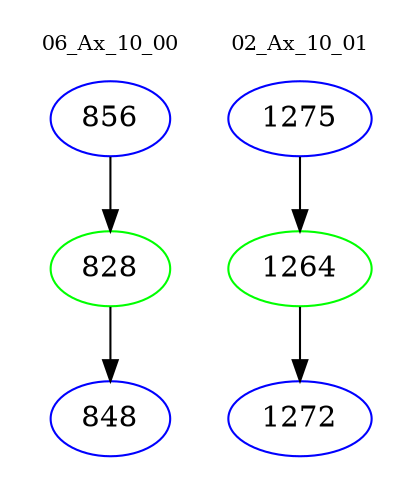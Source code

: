 digraph{
subgraph cluster_0 {
color = white
label = "06_Ax_10_00";
fontsize=10;
T0_856 [label="856", color="blue"]
T0_856 -> T0_828 [color="black"]
T0_828 [label="828", color="green"]
T0_828 -> T0_848 [color="black"]
T0_848 [label="848", color="blue"]
}
subgraph cluster_1 {
color = white
label = "02_Ax_10_01";
fontsize=10;
T1_1275 [label="1275", color="blue"]
T1_1275 -> T1_1264 [color="black"]
T1_1264 [label="1264", color="green"]
T1_1264 -> T1_1272 [color="black"]
T1_1272 [label="1272", color="blue"]
}
}
